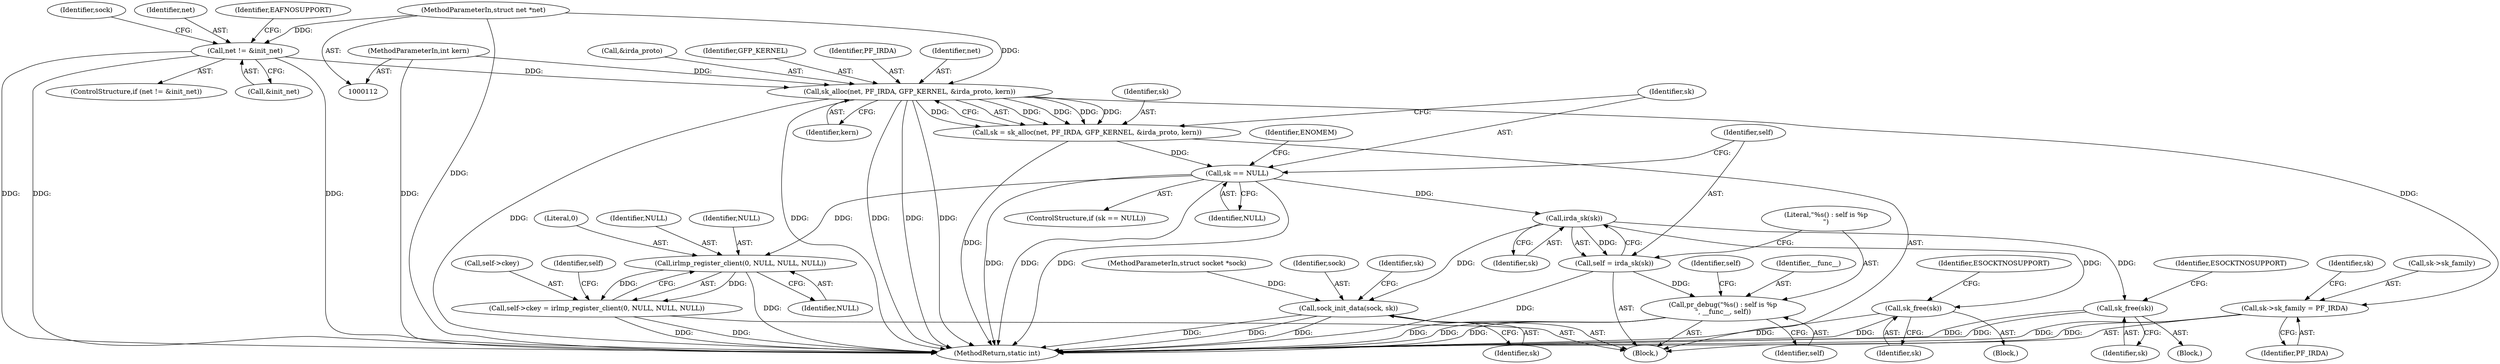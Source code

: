 digraph "0_linux_79462ad02e861803b3840cc782248c7359451cd9_3@pointer" {
"1000154" [label="(Call,sk_alloc(net, PF_IRDA, GFP_KERNEL, &irda_proto, kern))"];
"1000132" [label="(Call,net != &init_net)"];
"1000113" [label="(MethodParameterIn,struct net *net)"];
"1000116" [label="(MethodParameterIn,int kern)"];
"1000152" [label="(Call,sk = sk_alloc(net, PF_IRDA, GFP_KERNEL, &irda_proto, kern))"];
"1000162" [label="(Call,sk == NULL)"];
"1000170" [label="(Call,irda_sk(sk))"];
"1000168" [label="(Call,self = irda_sk(sk))"];
"1000172" [label="(Call,pr_debug(\"%s() : self is %p\n\", __func__, self))"];
"1000252" [label="(Call,sk_free(sk))"];
"1000259" [label="(Call,sk_free(sk))"];
"1000264" [label="(Call,sock_init_data(sock, sk))"];
"1000281" [label="(Call,irlmp_register_client(0, NULL, NULL, NULL))"];
"1000277" [label="(Call,self->ckey = irlmp_register_client(0, NULL, NULL, NULL))"];
"1000267" [label="(Call,sk->sk_family = PF_IRDA)"];
"1000175" [label="(Identifier,self)"];
"1000160" [label="(Identifier,kern)"];
"1000173" [label="(Literal,\"%s() : self is %p\n\")"];
"1000179" [label="(Identifier,self)"];
"1000141" [label="(Identifier,sock)"];
"1000215" [label="(Block,)"];
"1000185" [label="(Block,)"];
"1000163" [label="(Identifier,sk)"];
"1000281" [label="(Call,irlmp_register_client(0, NULL, NULL, NULL))"];
"1000263" [label="(Identifier,ESOCKTNOSUPPORT)"];
"1000113" [label="(MethodParameterIn,struct net *net)"];
"1000170" [label="(Call,irda_sk(sk))"];
"1000168" [label="(Call,self = irda_sk(sk))"];
"1000158" [label="(Call,&irda_proto)"];
"1000319" [label="(MethodReturn,static int)"];
"1000271" [label="(Identifier,PF_IRDA)"];
"1000260" [label="(Identifier,sk)"];
"1000116" [label="(MethodParameterIn,int kern)"];
"1000277" [label="(Call,self->ckey = irlmp_register_client(0, NULL, NULL, NULL))"];
"1000253" [label="(Identifier,sk)"];
"1000282" [label="(Literal,0)"];
"1000157" [label="(Identifier,GFP_KERNEL)"];
"1000153" [label="(Identifier,sk)"];
"1000133" [label="(Identifier,net)"];
"1000131" [label="(ControlStructure,if (net != &init_net))"];
"1000152" [label="(Call,sk = sk_alloc(net, PF_IRDA, GFP_KERNEL, &irda_proto, kern))"];
"1000274" [label="(Identifier,sk)"];
"1000154" [label="(Call,sk_alloc(net, PF_IRDA, GFP_KERNEL, &irda_proto, kern))"];
"1000174" [label="(Identifier,__func__)"];
"1000162" [label="(Call,sk == NULL)"];
"1000132" [label="(Call,net != &init_net)"];
"1000265" [label="(Identifier,sock)"];
"1000269" [label="(Identifier,sk)"];
"1000264" [label="(Call,sock_init_data(sock, sk))"];
"1000268" [label="(Call,sk->sk_family)"];
"1000266" [label="(Identifier,sk)"];
"1000278" [label="(Call,self->ckey)"];
"1000289" [label="(Identifier,self)"];
"1000252" [label="(Call,sk_free(sk))"];
"1000256" [label="(Identifier,ESOCKTNOSUPPORT)"];
"1000283" [label="(Identifier,NULL)"];
"1000171" [label="(Identifier,sk)"];
"1000259" [label="(Call,sk_free(sk))"];
"1000172" [label="(Call,pr_debug(\"%s() : self is %p\n\", __func__, self))"];
"1000169" [label="(Identifier,self)"];
"1000156" [label="(Identifier,PF_IRDA)"];
"1000284" [label="(Identifier,NULL)"];
"1000134" [label="(Call,&init_net)"];
"1000155" [label="(Identifier,net)"];
"1000267" [label="(Call,sk->sk_family = PF_IRDA)"];
"1000167" [label="(Identifier,ENOMEM)"];
"1000117" [label="(Block,)"];
"1000164" [label="(Identifier,NULL)"];
"1000114" [label="(MethodParameterIn,struct socket *sock)"];
"1000285" [label="(Identifier,NULL)"];
"1000138" [label="(Identifier,EAFNOSUPPORT)"];
"1000161" [label="(ControlStructure,if (sk == NULL))"];
"1000154" -> "1000152"  [label="AST: "];
"1000154" -> "1000160"  [label="CFG: "];
"1000155" -> "1000154"  [label="AST: "];
"1000156" -> "1000154"  [label="AST: "];
"1000157" -> "1000154"  [label="AST: "];
"1000158" -> "1000154"  [label="AST: "];
"1000160" -> "1000154"  [label="AST: "];
"1000152" -> "1000154"  [label="CFG: "];
"1000154" -> "1000319"  [label="DDG: "];
"1000154" -> "1000319"  [label="DDG: "];
"1000154" -> "1000319"  [label="DDG: "];
"1000154" -> "1000319"  [label="DDG: "];
"1000154" -> "1000319"  [label="DDG: "];
"1000154" -> "1000152"  [label="DDG: "];
"1000154" -> "1000152"  [label="DDG: "];
"1000154" -> "1000152"  [label="DDG: "];
"1000154" -> "1000152"  [label="DDG: "];
"1000154" -> "1000152"  [label="DDG: "];
"1000132" -> "1000154"  [label="DDG: "];
"1000113" -> "1000154"  [label="DDG: "];
"1000116" -> "1000154"  [label="DDG: "];
"1000154" -> "1000267"  [label="DDG: "];
"1000132" -> "1000131"  [label="AST: "];
"1000132" -> "1000134"  [label="CFG: "];
"1000133" -> "1000132"  [label="AST: "];
"1000134" -> "1000132"  [label="AST: "];
"1000138" -> "1000132"  [label="CFG: "];
"1000141" -> "1000132"  [label="CFG: "];
"1000132" -> "1000319"  [label="DDG: "];
"1000132" -> "1000319"  [label="DDG: "];
"1000132" -> "1000319"  [label="DDG: "];
"1000113" -> "1000132"  [label="DDG: "];
"1000113" -> "1000112"  [label="AST: "];
"1000113" -> "1000319"  [label="DDG: "];
"1000116" -> "1000112"  [label="AST: "];
"1000116" -> "1000319"  [label="DDG: "];
"1000152" -> "1000117"  [label="AST: "];
"1000153" -> "1000152"  [label="AST: "];
"1000163" -> "1000152"  [label="CFG: "];
"1000152" -> "1000319"  [label="DDG: "];
"1000152" -> "1000162"  [label="DDG: "];
"1000162" -> "1000161"  [label="AST: "];
"1000162" -> "1000164"  [label="CFG: "];
"1000163" -> "1000162"  [label="AST: "];
"1000164" -> "1000162"  [label="AST: "];
"1000167" -> "1000162"  [label="CFG: "];
"1000169" -> "1000162"  [label="CFG: "];
"1000162" -> "1000319"  [label="DDG: "];
"1000162" -> "1000319"  [label="DDG: "];
"1000162" -> "1000319"  [label="DDG: "];
"1000162" -> "1000170"  [label="DDG: "];
"1000162" -> "1000281"  [label="DDG: "];
"1000170" -> "1000168"  [label="AST: "];
"1000170" -> "1000171"  [label="CFG: "];
"1000171" -> "1000170"  [label="AST: "];
"1000168" -> "1000170"  [label="CFG: "];
"1000170" -> "1000168"  [label="DDG: "];
"1000170" -> "1000252"  [label="DDG: "];
"1000170" -> "1000259"  [label="DDG: "];
"1000170" -> "1000264"  [label="DDG: "];
"1000168" -> "1000117"  [label="AST: "];
"1000169" -> "1000168"  [label="AST: "];
"1000173" -> "1000168"  [label="CFG: "];
"1000168" -> "1000319"  [label="DDG: "];
"1000168" -> "1000172"  [label="DDG: "];
"1000172" -> "1000117"  [label="AST: "];
"1000172" -> "1000175"  [label="CFG: "];
"1000173" -> "1000172"  [label="AST: "];
"1000174" -> "1000172"  [label="AST: "];
"1000175" -> "1000172"  [label="AST: "];
"1000179" -> "1000172"  [label="CFG: "];
"1000172" -> "1000319"  [label="DDG: "];
"1000172" -> "1000319"  [label="DDG: "];
"1000172" -> "1000319"  [label="DDG: "];
"1000252" -> "1000215"  [label="AST: "];
"1000252" -> "1000253"  [label="CFG: "];
"1000253" -> "1000252"  [label="AST: "];
"1000256" -> "1000252"  [label="CFG: "];
"1000252" -> "1000319"  [label="DDG: "];
"1000252" -> "1000319"  [label="DDG: "];
"1000259" -> "1000185"  [label="AST: "];
"1000259" -> "1000260"  [label="CFG: "];
"1000260" -> "1000259"  [label="AST: "];
"1000263" -> "1000259"  [label="CFG: "];
"1000259" -> "1000319"  [label="DDG: "];
"1000259" -> "1000319"  [label="DDG: "];
"1000264" -> "1000117"  [label="AST: "];
"1000264" -> "1000266"  [label="CFG: "];
"1000265" -> "1000264"  [label="AST: "];
"1000266" -> "1000264"  [label="AST: "];
"1000269" -> "1000264"  [label="CFG: "];
"1000264" -> "1000319"  [label="DDG: "];
"1000264" -> "1000319"  [label="DDG: "];
"1000264" -> "1000319"  [label="DDG: "];
"1000114" -> "1000264"  [label="DDG: "];
"1000281" -> "1000277"  [label="AST: "];
"1000281" -> "1000285"  [label="CFG: "];
"1000282" -> "1000281"  [label="AST: "];
"1000283" -> "1000281"  [label="AST: "];
"1000284" -> "1000281"  [label="AST: "];
"1000285" -> "1000281"  [label="AST: "];
"1000277" -> "1000281"  [label="CFG: "];
"1000281" -> "1000319"  [label="DDG: "];
"1000281" -> "1000277"  [label="DDG: "];
"1000281" -> "1000277"  [label="DDG: "];
"1000277" -> "1000117"  [label="AST: "];
"1000278" -> "1000277"  [label="AST: "];
"1000289" -> "1000277"  [label="CFG: "];
"1000277" -> "1000319"  [label="DDG: "];
"1000277" -> "1000319"  [label="DDG: "];
"1000267" -> "1000117"  [label="AST: "];
"1000267" -> "1000271"  [label="CFG: "];
"1000268" -> "1000267"  [label="AST: "];
"1000271" -> "1000267"  [label="AST: "];
"1000274" -> "1000267"  [label="CFG: "];
"1000267" -> "1000319"  [label="DDG: "];
"1000267" -> "1000319"  [label="DDG: "];
}
